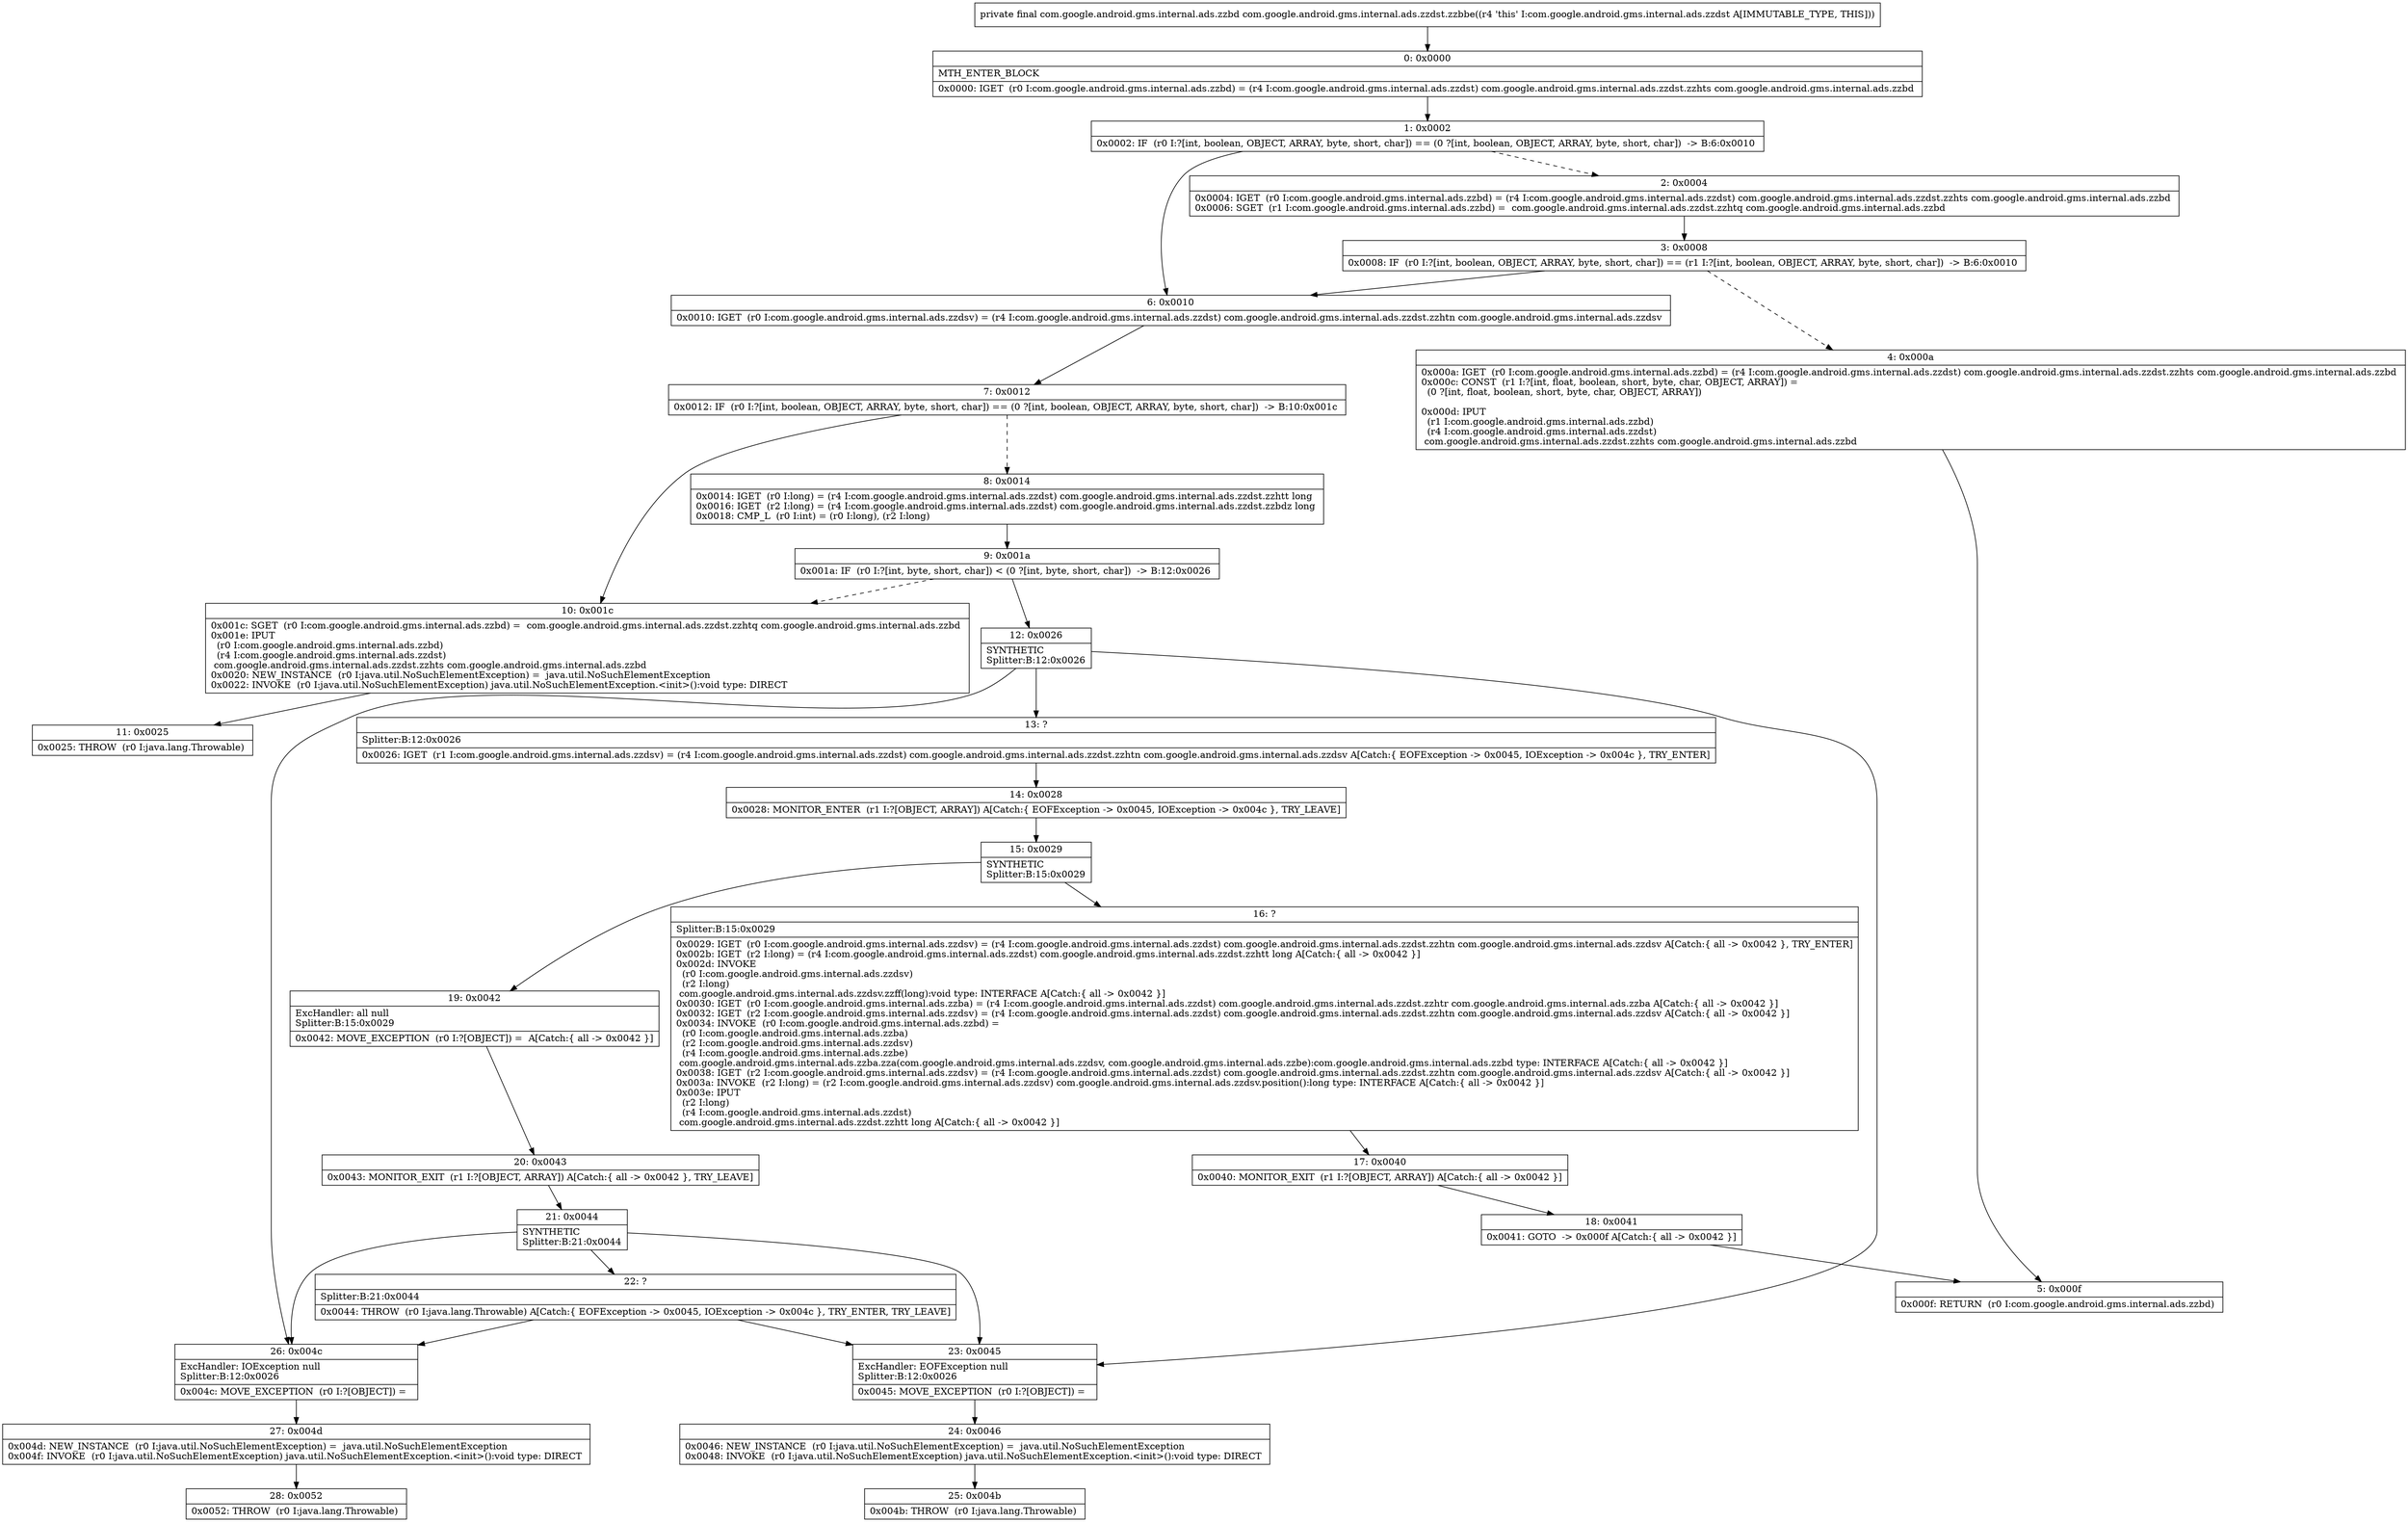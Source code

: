 digraph "CFG forcom.google.android.gms.internal.ads.zzdst.zzbbe()Lcom\/google\/android\/gms\/internal\/ads\/zzbd;" {
Node_0 [shape=record,label="{0\:\ 0x0000|MTH_ENTER_BLOCK\l|0x0000: IGET  (r0 I:com.google.android.gms.internal.ads.zzbd) = (r4 I:com.google.android.gms.internal.ads.zzdst) com.google.android.gms.internal.ads.zzdst.zzhts com.google.android.gms.internal.ads.zzbd \l}"];
Node_1 [shape=record,label="{1\:\ 0x0002|0x0002: IF  (r0 I:?[int, boolean, OBJECT, ARRAY, byte, short, char]) == (0 ?[int, boolean, OBJECT, ARRAY, byte, short, char])  \-\> B:6:0x0010 \l}"];
Node_2 [shape=record,label="{2\:\ 0x0004|0x0004: IGET  (r0 I:com.google.android.gms.internal.ads.zzbd) = (r4 I:com.google.android.gms.internal.ads.zzdst) com.google.android.gms.internal.ads.zzdst.zzhts com.google.android.gms.internal.ads.zzbd \l0x0006: SGET  (r1 I:com.google.android.gms.internal.ads.zzbd) =  com.google.android.gms.internal.ads.zzdst.zzhtq com.google.android.gms.internal.ads.zzbd \l}"];
Node_3 [shape=record,label="{3\:\ 0x0008|0x0008: IF  (r0 I:?[int, boolean, OBJECT, ARRAY, byte, short, char]) == (r1 I:?[int, boolean, OBJECT, ARRAY, byte, short, char])  \-\> B:6:0x0010 \l}"];
Node_4 [shape=record,label="{4\:\ 0x000a|0x000a: IGET  (r0 I:com.google.android.gms.internal.ads.zzbd) = (r4 I:com.google.android.gms.internal.ads.zzdst) com.google.android.gms.internal.ads.zzdst.zzhts com.google.android.gms.internal.ads.zzbd \l0x000c: CONST  (r1 I:?[int, float, boolean, short, byte, char, OBJECT, ARRAY]) = \l  (0 ?[int, float, boolean, short, byte, char, OBJECT, ARRAY])\l \l0x000d: IPUT  \l  (r1 I:com.google.android.gms.internal.ads.zzbd)\l  (r4 I:com.google.android.gms.internal.ads.zzdst)\l com.google.android.gms.internal.ads.zzdst.zzhts com.google.android.gms.internal.ads.zzbd \l}"];
Node_5 [shape=record,label="{5\:\ 0x000f|0x000f: RETURN  (r0 I:com.google.android.gms.internal.ads.zzbd) \l}"];
Node_6 [shape=record,label="{6\:\ 0x0010|0x0010: IGET  (r0 I:com.google.android.gms.internal.ads.zzdsv) = (r4 I:com.google.android.gms.internal.ads.zzdst) com.google.android.gms.internal.ads.zzdst.zzhtn com.google.android.gms.internal.ads.zzdsv \l}"];
Node_7 [shape=record,label="{7\:\ 0x0012|0x0012: IF  (r0 I:?[int, boolean, OBJECT, ARRAY, byte, short, char]) == (0 ?[int, boolean, OBJECT, ARRAY, byte, short, char])  \-\> B:10:0x001c \l}"];
Node_8 [shape=record,label="{8\:\ 0x0014|0x0014: IGET  (r0 I:long) = (r4 I:com.google.android.gms.internal.ads.zzdst) com.google.android.gms.internal.ads.zzdst.zzhtt long \l0x0016: IGET  (r2 I:long) = (r4 I:com.google.android.gms.internal.ads.zzdst) com.google.android.gms.internal.ads.zzdst.zzbdz long \l0x0018: CMP_L  (r0 I:int) = (r0 I:long), (r2 I:long) \l}"];
Node_9 [shape=record,label="{9\:\ 0x001a|0x001a: IF  (r0 I:?[int, byte, short, char]) \< (0 ?[int, byte, short, char])  \-\> B:12:0x0026 \l}"];
Node_10 [shape=record,label="{10\:\ 0x001c|0x001c: SGET  (r0 I:com.google.android.gms.internal.ads.zzbd) =  com.google.android.gms.internal.ads.zzdst.zzhtq com.google.android.gms.internal.ads.zzbd \l0x001e: IPUT  \l  (r0 I:com.google.android.gms.internal.ads.zzbd)\l  (r4 I:com.google.android.gms.internal.ads.zzdst)\l com.google.android.gms.internal.ads.zzdst.zzhts com.google.android.gms.internal.ads.zzbd \l0x0020: NEW_INSTANCE  (r0 I:java.util.NoSuchElementException) =  java.util.NoSuchElementException \l0x0022: INVOKE  (r0 I:java.util.NoSuchElementException) java.util.NoSuchElementException.\<init\>():void type: DIRECT \l}"];
Node_11 [shape=record,label="{11\:\ 0x0025|0x0025: THROW  (r0 I:java.lang.Throwable) \l}"];
Node_12 [shape=record,label="{12\:\ 0x0026|SYNTHETIC\lSplitter:B:12:0x0026\l}"];
Node_13 [shape=record,label="{13\:\ ?|Splitter:B:12:0x0026\l|0x0026: IGET  (r1 I:com.google.android.gms.internal.ads.zzdsv) = (r4 I:com.google.android.gms.internal.ads.zzdst) com.google.android.gms.internal.ads.zzdst.zzhtn com.google.android.gms.internal.ads.zzdsv A[Catch:\{ EOFException \-\> 0x0045, IOException \-\> 0x004c \}, TRY_ENTER]\l}"];
Node_14 [shape=record,label="{14\:\ 0x0028|0x0028: MONITOR_ENTER  (r1 I:?[OBJECT, ARRAY]) A[Catch:\{ EOFException \-\> 0x0045, IOException \-\> 0x004c \}, TRY_LEAVE]\l}"];
Node_15 [shape=record,label="{15\:\ 0x0029|SYNTHETIC\lSplitter:B:15:0x0029\l}"];
Node_16 [shape=record,label="{16\:\ ?|Splitter:B:15:0x0029\l|0x0029: IGET  (r0 I:com.google.android.gms.internal.ads.zzdsv) = (r4 I:com.google.android.gms.internal.ads.zzdst) com.google.android.gms.internal.ads.zzdst.zzhtn com.google.android.gms.internal.ads.zzdsv A[Catch:\{ all \-\> 0x0042 \}, TRY_ENTER]\l0x002b: IGET  (r2 I:long) = (r4 I:com.google.android.gms.internal.ads.zzdst) com.google.android.gms.internal.ads.zzdst.zzhtt long A[Catch:\{ all \-\> 0x0042 \}]\l0x002d: INVOKE  \l  (r0 I:com.google.android.gms.internal.ads.zzdsv)\l  (r2 I:long)\l com.google.android.gms.internal.ads.zzdsv.zzff(long):void type: INTERFACE A[Catch:\{ all \-\> 0x0042 \}]\l0x0030: IGET  (r0 I:com.google.android.gms.internal.ads.zzba) = (r4 I:com.google.android.gms.internal.ads.zzdst) com.google.android.gms.internal.ads.zzdst.zzhtr com.google.android.gms.internal.ads.zzba A[Catch:\{ all \-\> 0x0042 \}]\l0x0032: IGET  (r2 I:com.google.android.gms.internal.ads.zzdsv) = (r4 I:com.google.android.gms.internal.ads.zzdst) com.google.android.gms.internal.ads.zzdst.zzhtn com.google.android.gms.internal.ads.zzdsv A[Catch:\{ all \-\> 0x0042 \}]\l0x0034: INVOKE  (r0 I:com.google.android.gms.internal.ads.zzbd) = \l  (r0 I:com.google.android.gms.internal.ads.zzba)\l  (r2 I:com.google.android.gms.internal.ads.zzdsv)\l  (r4 I:com.google.android.gms.internal.ads.zzbe)\l com.google.android.gms.internal.ads.zzba.zza(com.google.android.gms.internal.ads.zzdsv, com.google.android.gms.internal.ads.zzbe):com.google.android.gms.internal.ads.zzbd type: INTERFACE A[Catch:\{ all \-\> 0x0042 \}]\l0x0038: IGET  (r2 I:com.google.android.gms.internal.ads.zzdsv) = (r4 I:com.google.android.gms.internal.ads.zzdst) com.google.android.gms.internal.ads.zzdst.zzhtn com.google.android.gms.internal.ads.zzdsv A[Catch:\{ all \-\> 0x0042 \}]\l0x003a: INVOKE  (r2 I:long) = (r2 I:com.google.android.gms.internal.ads.zzdsv) com.google.android.gms.internal.ads.zzdsv.position():long type: INTERFACE A[Catch:\{ all \-\> 0x0042 \}]\l0x003e: IPUT  \l  (r2 I:long)\l  (r4 I:com.google.android.gms.internal.ads.zzdst)\l com.google.android.gms.internal.ads.zzdst.zzhtt long A[Catch:\{ all \-\> 0x0042 \}]\l}"];
Node_17 [shape=record,label="{17\:\ 0x0040|0x0040: MONITOR_EXIT  (r1 I:?[OBJECT, ARRAY]) A[Catch:\{ all \-\> 0x0042 \}]\l}"];
Node_18 [shape=record,label="{18\:\ 0x0041|0x0041: GOTO  \-\> 0x000f A[Catch:\{ all \-\> 0x0042 \}]\l}"];
Node_19 [shape=record,label="{19\:\ 0x0042|ExcHandler: all null\lSplitter:B:15:0x0029\l|0x0042: MOVE_EXCEPTION  (r0 I:?[OBJECT]) =  A[Catch:\{ all \-\> 0x0042 \}]\l}"];
Node_20 [shape=record,label="{20\:\ 0x0043|0x0043: MONITOR_EXIT  (r1 I:?[OBJECT, ARRAY]) A[Catch:\{ all \-\> 0x0042 \}, TRY_LEAVE]\l}"];
Node_21 [shape=record,label="{21\:\ 0x0044|SYNTHETIC\lSplitter:B:21:0x0044\l}"];
Node_22 [shape=record,label="{22\:\ ?|Splitter:B:21:0x0044\l|0x0044: THROW  (r0 I:java.lang.Throwable) A[Catch:\{ EOFException \-\> 0x0045, IOException \-\> 0x004c \}, TRY_ENTER, TRY_LEAVE]\l}"];
Node_23 [shape=record,label="{23\:\ 0x0045|ExcHandler: EOFException null\lSplitter:B:12:0x0026\l|0x0045: MOVE_EXCEPTION  (r0 I:?[OBJECT]) =  \l}"];
Node_24 [shape=record,label="{24\:\ 0x0046|0x0046: NEW_INSTANCE  (r0 I:java.util.NoSuchElementException) =  java.util.NoSuchElementException \l0x0048: INVOKE  (r0 I:java.util.NoSuchElementException) java.util.NoSuchElementException.\<init\>():void type: DIRECT \l}"];
Node_25 [shape=record,label="{25\:\ 0x004b|0x004b: THROW  (r0 I:java.lang.Throwable) \l}"];
Node_26 [shape=record,label="{26\:\ 0x004c|ExcHandler: IOException null\lSplitter:B:12:0x0026\l|0x004c: MOVE_EXCEPTION  (r0 I:?[OBJECT]) =  \l}"];
Node_27 [shape=record,label="{27\:\ 0x004d|0x004d: NEW_INSTANCE  (r0 I:java.util.NoSuchElementException) =  java.util.NoSuchElementException \l0x004f: INVOKE  (r0 I:java.util.NoSuchElementException) java.util.NoSuchElementException.\<init\>():void type: DIRECT \l}"];
Node_28 [shape=record,label="{28\:\ 0x0052|0x0052: THROW  (r0 I:java.lang.Throwable) \l}"];
MethodNode[shape=record,label="{private final com.google.android.gms.internal.ads.zzbd com.google.android.gms.internal.ads.zzdst.zzbbe((r4 'this' I:com.google.android.gms.internal.ads.zzdst A[IMMUTABLE_TYPE, THIS])) }"];
MethodNode -> Node_0;
Node_0 -> Node_1;
Node_1 -> Node_2[style=dashed];
Node_1 -> Node_6;
Node_2 -> Node_3;
Node_3 -> Node_4[style=dashed];
Node_3 -> Node_6;
Node_4 -> Node_5;
Node_6 -> Node_7;
Node_7 -> Node_8[style=dashed];
Node_7 -> Node_10;
Node_8 -> Node_9;
Node_9 -> Node_10[style=dashed];
Node_9 -> Node_12;
Node_10 -> Node_11;
Node_12 -> Node_13;
Node_12 -> Node_23;
Node_12 -> Node_26;
Node_13 -> Node_14;
Node_14 -> Node_15;
Node_15 -> Node_16;
Node_15 -> Node_19;
Node_16 -> Node_17;
Node_17 -> Node_18;
Node_18 -> Node_5;
Node_19 -> Node_20;
Node_20 -> Node_21;
Node_21 -> Node_22;
Node_21 -> Node_23;
Node_21 -> Node_26;
Node_22 -> Node_23;
Node_22 -> Node_26;
Node_23 -> Node_24;
Node_24 -> Node_25;
Node_26 -> Node_27;
Node_27 -> Node_28;
}

